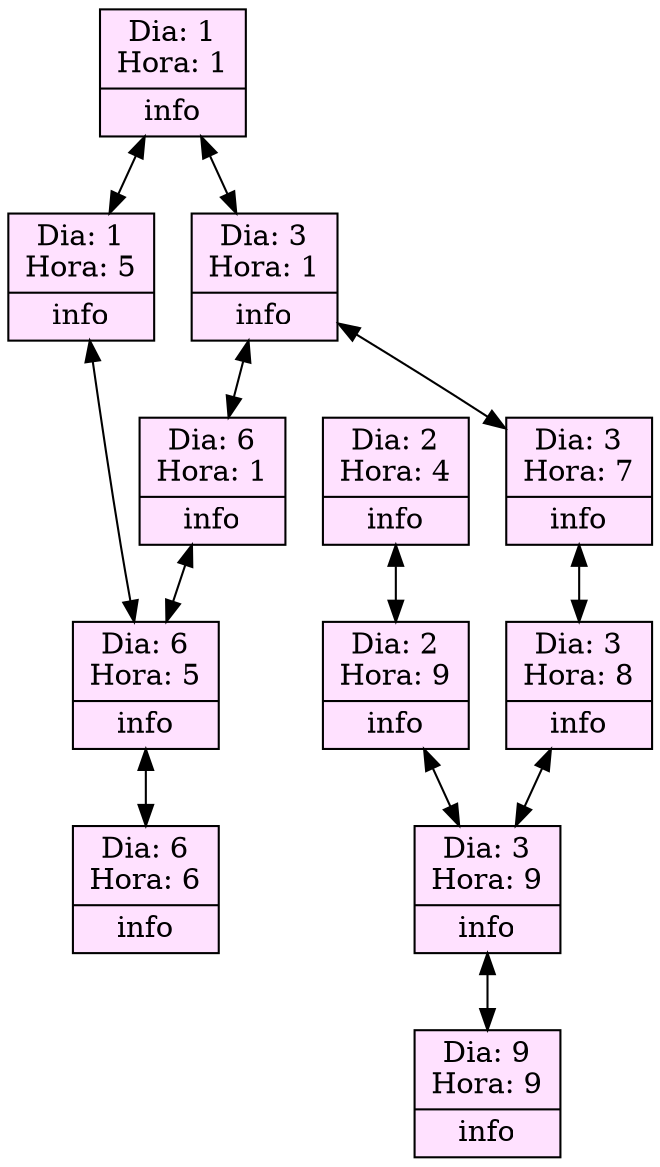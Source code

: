 digraph{
node[shape=record];
graph[pencolor=transparent];
node [style=filled,fillcolor=thistle1];
p11[label="{<data>Dia: 1\nHora: 1| info }" pos="1,9!"];
p11->p31[dir=both];
p31[label="{<data>Dia: 3\nHora: 1| info }" pos="3,9!"];
p31->p61[dir=both];
p61[label="{<data>Dia: 6\nHora: 1| info }" pos="6,9!"];
p24[label="{<data>Dia: 2\nHora: 4| info }" pos="2,6!"];
p15[label="{<data>Dia: 1\nHora: 5| info }" pos="1,5!"];
p15->p65[dir=both];
p65[label="{<data>Dia: 6\nHora: 5| info }" pos="6,5!"];
p66[label="{<data>Dia: 6\nHora: 6| info }" pos="6,4!"];
p37[label="{<data>Dia: 3\nHora: 7| info }" pos="3,3!"];
p38[label="{<data>Dia: 3\nHora: 8| info }" pos="3,2!"];
p29[label="{<data>Dia: 2\nHora: 9| info }" pos="2,1!"];
p29->p39[dir=both];
p39[label="{<data>Dia: 3\nHora: 9| info }" pos="3,1!"];
p39->p99[dir=both];
p99[label="{<data>Dia: 9\nHora: 9| info }" pos="9,1!"];
p11->p15[dir=both];
p24->p29[dir=both];
p31->p37[dir=both];
p37->p38[dir=both];
p38->p39[dir=both];
p61->p65[dir=both];
p65->p66[dir=both];
}
